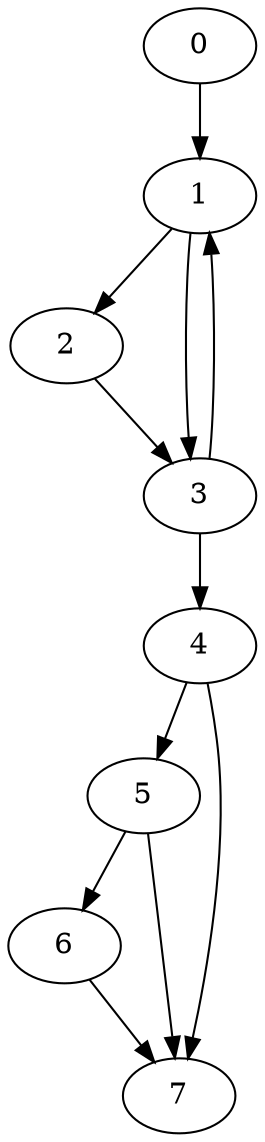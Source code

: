 digraph {
	0
	1
	2
	3
	4
	5
	6
	7
	0 -> 1
	3 -> 1
	1 -> 2
	1 -> 3
	2 -> 3
	3 -> 4
	4 -> 5
	5 -> 6
	4 -> 7
	5 -> 7
	6 -> 7
}
